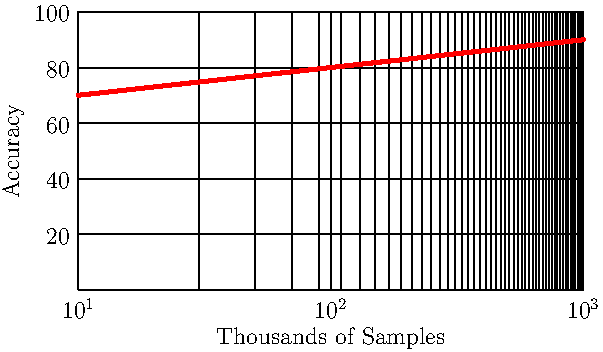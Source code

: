 import graph;

size(300,175,IgnoreAspect);
scale(Log,Linear);
real f(real t){
	return log10(t)*10+60;
}
draw(graph(f,10,1000), red+linewidth(2));
pen thin=linewidth(0.5*linewidth());
real[] graph_ticks = {10, 100, 1000};
real[] graph_ticks2 = {20, 40, 60, 80, 100};
real[] ticks;
for(real i = 10; i < 1000; i+=20){
	ticks.push(i);
}
ylimits(0, 100);
xaxis("Thousands of Samples",BottomTop,LeftTicks(extend=true, Ticks=graph_ticks, ticks=ticks));
yaxis("Accuracy",LeftRight,RightTicks(extend=true,Ticks=graph_ticks2));